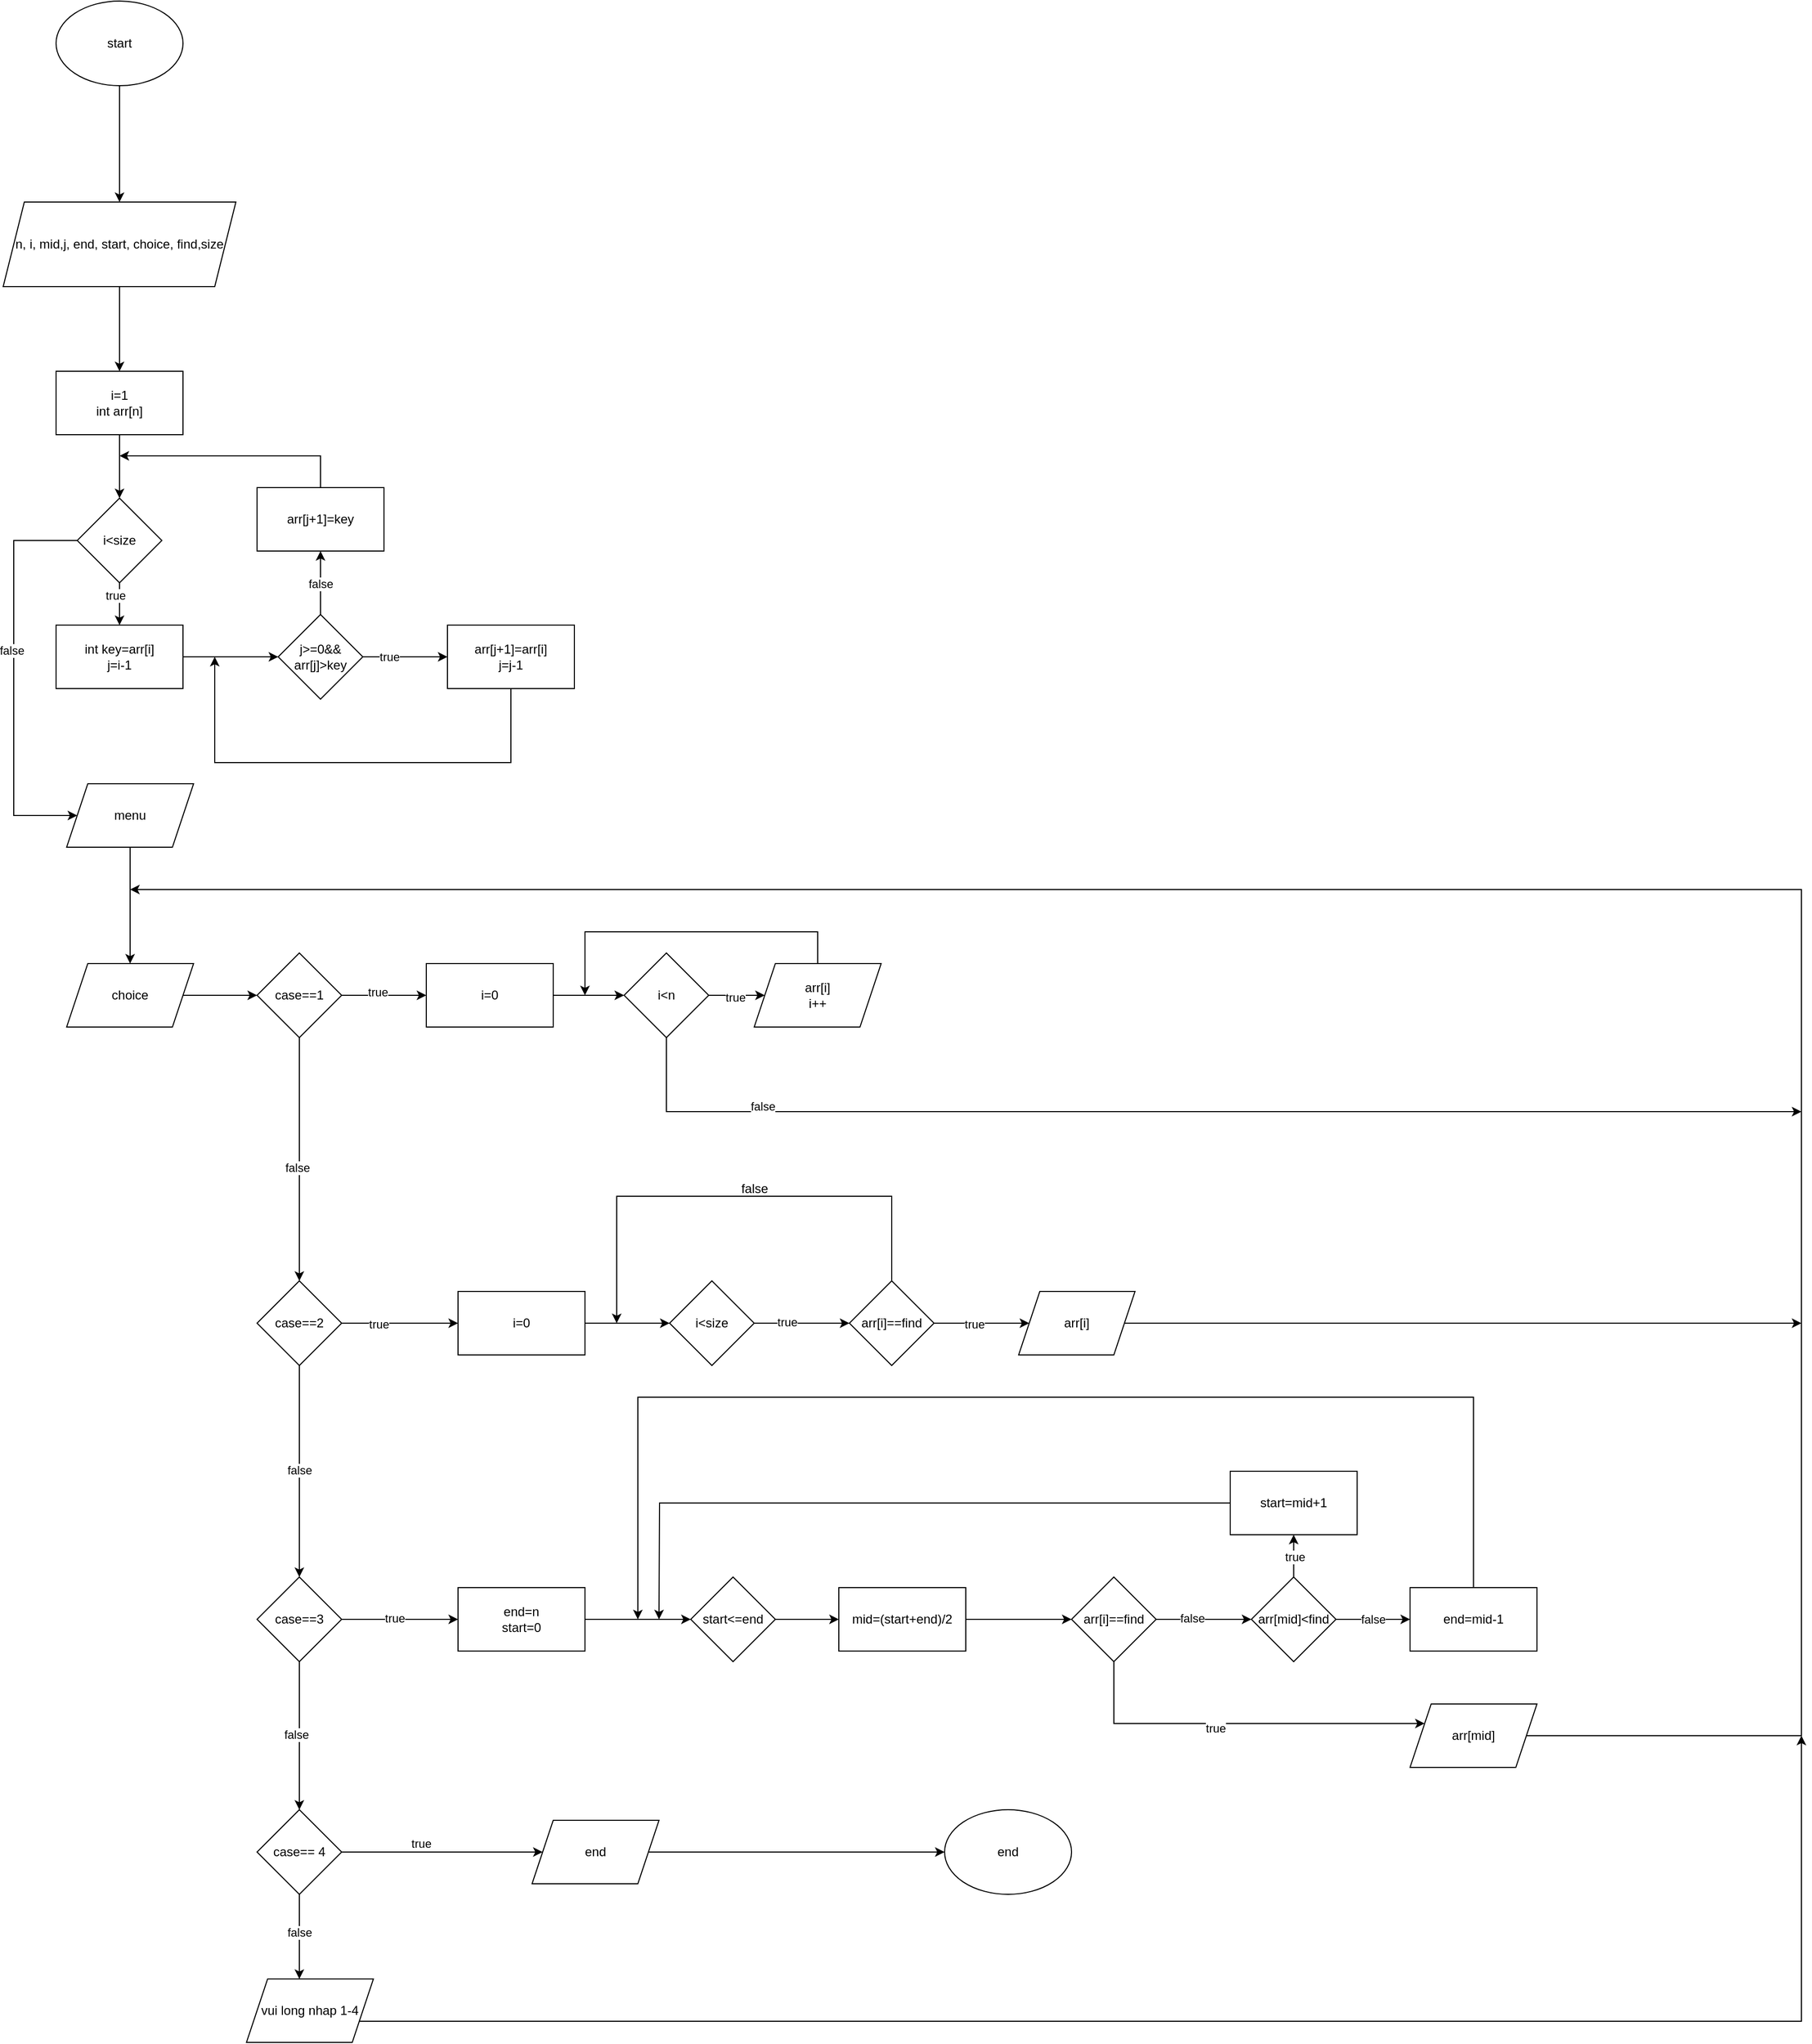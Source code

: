 <mxfile version="22.1.3" type="device">
  <diagram id="C5RBs43oDa-KdzZeNtuy" name="Page-1">
    <mxGraphModel dx="1120" dy="478" grid="1" gridSize="10" guides="1" tooltips="1" connect="1" arrows="1" fold="1" page="1" pageScale="1" pageWidth="827" pageHeight="1169" math="0" shadow="0">
      <root>
        <mxCell id="WIyWlLk6GJQsqaUBKTNV-0" />
        <mxCell id="WIyWlLk6GJQsqaUBKTNV-1" parent="WIyWlLk6GJQsqaUBKTNV-0" />
        <mxCell id="iAqxfxi3NoKlkfuJciBD-0" style="edgeStyle=orthogonalEdgeStyle;rounded=0;orthogonalLoop=1;jettySize=auto;html=1;" edge="1" parent="WIyWlLk6GJQsqaUBKTNV-1" source="iAqxfxi3NoKlkfuJciBD-1" target="iAqxfxi3NoKlkfuJciBD-3">
          <mxGeometry relative="1" as="geometry" />
        </mxCell>
        <mxCell id="iAqxfxi3NoKlkfuJciBD-1" value="start" style="ellipse;whiteSpace=wrap;html=1;" vertex="1" parent="WIyWlLk6GJQsqaUBKTNV-1">
          <mxGeometry x="290" y="170" width="120" height="80" as="geometry" />
        </mxCell>
        <mxCell id="iAqxfxi3NoKlkfuJciBD-2" style="edgeStyle=orthogonalEdgeStyle;rounded=0;orthogonalLoop=1;jettySize=auto;html=1;entryX=0.5;entryY=0;entryDx=0;entryDy=0;" edge="1" parent="WIyWlLk6GJQsqaUBKTNV-1" source="iAqxfxi3NoKlkfuJciBD-3" target="iAqxfxi3NoKlkfuJciBD-5">
          <mxGeometry relative="1" as="geometry" />
        </mxCell>
        <mxCell id="iAqxfxi3NoKlkfuJciBD-3" value="n, i, mid,j, end, start, choice, find,size" style="shape=parallelogram;perimeter=parallelogramPerimeter;whiteSpace=wrap;html=1;fixedSize=1;" vertex="1" parent="WIyWlLk6GJQsqaUBKTNV-1">
          <mxGeometry x="240" y="360" width="220" height="80" as="geometry" />
        </mxCell>
        <mxCell id="iAqxfxi3NoKlkfuJciBD-4" value="" style="edgeStyle=orthogonalEdgeStyle;rounded=0;orthogonalLoop=1;jettySize=auto;html=1;" edge="1" parent="WIyWlLk6GJQsqaUBKTNV-1" source="iAqxfxi3NoKlkfuJciBD-5" target="iAqxfxi3NoKlkfuJciBD-8">
          <mxGeometry relative="1" as="geometry" />
        </mxCell>
        <mxCell id="iAqxfxi3NoKlkfuJciBD-5" value="i=1&lt;br&gt;int arr[n]" style="rounded=0;whiteSpace=wrap;html=1;" vertex="1" parent="WIyWlLk6GJQsqaUBKTNV-1">
          <mxGeometry x="290" y="520" width="120" height="60" as="geometry" />
        </mxCell>
        <mxCell id="iAqxfxi3NoKlkfuJciBD-6" value="" style="edgeStyle=orthogonalEdgeStyle;rounded=0;orthogonalLoop=1;jettySize=auto;html=1;" edge="1" parent="WIyWlLk6GJQsqaUBKTNV-1" source="iAqxfxi3NoKlkfuJciBD-8" target="iAqxfxi3NoKlkfuJciBD-10">
          <mxGeometry relative="1" as="geometry" />
        </mxCell>
        <mxCell id="iAqxfxi3NoKlkfuJciBD-7" value="true" style="edgeLabel;html=1;align=center;verticalAlign=middle;resizable=0;points=[];" vertex="1" connectable="0" parent="iAqxfxi3NoKlkfuJciBD-6">
          <mxGeometry x="-0.425" y="-4" relative="1" as="geometry">
            <mxPoint as="offset" />
          </mxGeometry>
        </mxCell>
        <mxCell id="iAqxfxi3NoKlkfuJciBD-8" value="i&amp;lt;size" style="rhombus;whiteSpace=wrap;html=1;" vertex="1" parent="WIyWlLk6GJQsqaUBKTNV-1">
          <mxGeometry x="310" y="640" width="80" height="80" as="geometry" />
        </mxCell>
        <mxCell id="iAqxfxi3NoKlkfuJciBD-9" value="" style="edgeStyle=orthogonalEdgeStyle;rounded=0;orthogonalLoop=1;jettySize=auto;html=1;" edge="1" parent="WIyWlLk6GJQsqaUBKTNV-1" source="iAqxfxi3NoKlkfuJciBD-10" target="iAqxfxi3NoKlkfuJciBD-15">
          <mxGeometry relative="1" as="geometry" />
        </mxCell>
        <mxCell id="iAqxfxi3NoKlkfuJciBD-10" value="int key=arr[i]&lt;br&gt;j=i-1" style="rounded=0;whiteSpace=wrap;html=1;" vertex="1" parent="WIyWlLk6GJQsqaUBKTNV-1">
          <mxGeometry x="290" y="760" width="120" height="60" as="geometry" />
        </mxCell>
        <mxCell id="iAqxfxi3NoKlkfuJciBD-11" value="" style="edgeStyle=orthogonalEdgeStyle;rounded=0;orthogonalLoop=1;jettySize=auto;html=1;" edge="1" parent="WIyWlLk6GJQsqaUBKTNV-1" source="iAqxfxi3NoKlkfuJciBD-15" target="iAqxfxi3NoKlkfuJciBD-17">
          <mxGeometry relative="1" as="geometry" />
        </mxCell>
        <mxCell id="iAqxfxi3NoKlkfuJciBD-12" value="true" style="edgeLabel;html=1;align=center;verticalAlign=middle;resizable=0;points=[];" vertex="1" connectable="0" parent="iAqxfxi3NoKlkfuJciBD-11">
          <mxGeometry x="-0.375" y="1" relative="1" as="geometry">
            <mxPoint y="1" as="offset" />
          </mxGeometry>
        </mxCell>
        <mxCell id="iAqxfxi3NoKlkfuJciBD-13" value="" style="edgeStyle=orthogonalEdgeStyle;rounded=0;orthogonalLoop=1;jettySize=auto;html=1;" edge="1" parent="WIyWlLk6GJQsqaUBKTNV-1" source="iAqxfxi3NoKlkfuJciBD-15" target="iAqxfxi3NoKlkfuJciBD-19">
          <mxGeometry relative="1" as="geometry" />
        </mxCell>
        <mxCell id="iAqxfxi3NoKlkfuJciBD-14" value="false" style="edgeLabel;html=1;align=center;verticalAlign=middle;resizable=0;points=[];" vertex="1" connectable="0" parent="iAqxfxi3NoKlkfuJciBD-13">
          <mxGeometry x="0.017" relative="1" as="geometry">
            <mxPoint y="1" as="offset" />
          </mxGeometry>
        </mxCell>
        <mxCell id="iAqxfxi3NoKlkfuJciBD-15" value="j&amp;gt;=0&amp;amp;&amp;amp;&lt;br&gt;arr[j]&amp;gt;key" style="rhombus;whiteSpace=wrap;html=1;" vertex="1" parent="WIyWlLk6GJQsqaUBKTNV-1">
          <mxGeometry x="500" y="750" width="80" height="80" as="geometry" />
        </mxCell>
        <mxCell id="iAqxfxi3NoKlkfuJciBD-16" style="edgeStyle=orthogonalEdgeStyle;rounded=0;orthogonalLoop=1;jettySize=auto;html=1;" edge="1" parent="WIyWlLk6GJQsqaUBKTNV-1" source="iAqxfxi3NoKlkfuJciBD-17">
          <mxGeometry relative="1" as="geometry">
            <mxPoint x="440" y="790" as="targetPoint" />
            <Array as="points">
              <mxPoint x="720" y="890" />
              <mxPoint x="440" y="890" />
            </Array>
          </mxGeometry>
        </mxCell>
        <mxCell id="iAqxfxi3NoKlkfuJciBD-17" value="arr[j+1]=arr[i]&lt;br&gt;j=j-1" style="rounded=0;whiteSpace=wrap;html=1;" vertex="1" parent="WIyWlLk6GJQsqaUBKTNV-1">
          <mxGeometry x="660" y="760" width="120" height="60" as="geometry" />
        </mxCell>
        <mxCell id="iAqxfxi3NoKlkfuJciBD-18" style="edgeStyle=orthogonalEdgeStyle;rounded=0;orthogonalLoop=1;jettySize=auto;html=1;" edge="1" parent="WIyWlLk6GJQsqaUBKTNV-1" source="iAqxfxi3NoKlkfuJciBD-19">
          <mxGeometry relative="1" as="geometry">
            <mxPoint x="350" y="600" as="targetPoint" />
            <Array as="points">
              <mxPoint x="540" y="600" />
            </Array>
          </mxGeometry>
        </mxCell>
        <mxCell id="iAqxfxi3NoKlkfuJciBD-19" value="arr[j+1]=key" style="rounded=0;whiteSpace=wrap;html=1;" vertex="1" parent="WIyWlLk6GJQsqaUBKTNV-1">
          <mxGeometry x="480" y="630" width="120" height="60" as="geometry" />
        </mxCell>
        <mxCell id="iAqxfxi3NoKlkfuJciBD-20" value="" style="edgeStyle=orthogonalEdgeStyle;rounded=0;orthogonalLoop=1;jettySize=auto;html=1;" edge="1" parent="WIyWlLk6GJQsqaUBKTNV-1" source="iAqxfxi3NoKlkfuJciBD-21" target="iAqxfxi3NoKlkfuJciBD-25">
          <mxGeometry relative="1" as="geometry" />
        </mxCell>
        <mxCell id="iAqxfxi3NoKlkfuJciBD-21" value="menu" style="rounded=0;whiteSpace=wrap;html=1;shape=parallelogram;perimeter=parallelogramPerimeter;fixedSize=1;" vertex="1" parent="WIyWlLk6GJQsqaUBKTNV-1">
          <mxGeometry x="300" y="910" width="120" height="60" as="geometry" />
        </mxCell>
        <mxCell id="iAqxfxi3NoKlkfuJciBD-22" style="edgeStyle=orthogonalEdgeStyle;rounded=0;orthogonalLoop=1;jettySize=auto;html=1;entryX=0;entryY=0.5;entryDx=0;entryDy=0;" edge="1" parent="WIyWlLk6GJQsqaUBKTNV-1" source="iAqxfxi3NoKlkfuJciBD-8" target="iAqxfxi3NoKlkfuJciBD-21">
          <mxGeometry relative="1" as="geometry">
            <Array as="points">
              <mxPoint x="250" y="680" />
              <mxPoint x="250" y="940" />
            </Array>
          </mxGeometry>
        </mxCell>
        <mxCell id="iAqxfxi3NoKlkfuJciBD-23" value="false" style="edgeLabel;html=1;align=center;verticalAlign=middle;resizable=0;points=[];" vertex="1" connectable="0" parent="iAqxfxi3NoKlkfuJciBD-22">
          <mxGeometry x="-0.137" y="-2" relative="1" as="geometry">
            <mxPoint as="offset" />
          </mxGeometry>
        </mxCell>
        <mxCell id="iAqxfxi3NoKlkfuJciBD-24" value="" style="edgeStyle=orthogonalEdgeStyle;rounded=0;orthogonalLoop=1;jettySize=auto;html=1;" edge="1" parent="WIyWlLk6GJQsqaUBKTNV-1" source="iAqxfxi3NoKlkfuJciBD-25" target="iAqxfxi3NoKlkfuJciBD-30">
          <mxGeometry relative="1" as="geometry" />
        </mxCell>
        <mxCell id="iAqxfxi3NoKlkfuJciBD-25" value="choice" style="shape=parallelogram;perimeter=parallelogramPerimeter;whiteSpace=wrap;html=1;fixedSize=1;" vertex="1" parent="WIyWlLk6GJQsqaUBKTNV-1">
          <mxGeometry x="300" y="1080" width="120" height="60" as="geometry" />
        </mxCell>
        <mxCell id="iAqxfxi3NoKlkfuJciBD-26" value="" style="edgeStyle=orthogonalEdgeStyle;rounded=0;orthogonalLoop=1;jettySize=auto;html=1;" edge="1" parent="WIyWlLk6GJQsqaUBKTNV-1" source="iAqxfxi3NoKlkfuJciBD-30" target="iAqxfxi3NoKlkfuJciBD-35">
          <mxGeometry relative="1" as="geometry" />
        </mxCell>
        <mxCell id="iAqxfxi3NoKlkfuJciBD-27" value="false" style="edgeLabel;html=1;align=center;verticalAlign=middle;resizable=0;points=[];" vertex="1" connectable="0" parent="iAqxfxi3NoKlkfuJciBD-26">
          <mxGeometry x="0.067" y="-2" relative="1" as="geometry">
            <mxPoint as="offset" />
          </mxGeometry>
        </mxCell>
        <mxCell id="iAqxfxi3NoKlkfuJciBD-28" value="" style="edgeStyle=orthogonalEdgeStyle;rounded=0;orthogonalLoop=1;jettySize=auto;html=1;entryX=0;entryY=0.5;entryDx=0;entryDy=0;" edge="1" parent="WIyWlLk6GJQsqaUBKTNV-1" source="iAqxfxi3NoKlkfuJciBD-30" target="iAqxfxi3NoKlkfuJciBD-37">
          <mxGeometry relative="1" as="geometry">
            <mxPoint x="640" y="1110" as="targetPoint" />
          </mxGeometry>
        </mxCell>
        <mxCell id="iAqxfxi3NoKlkfuJciBD-29" value="true" style="edgeLabel;html=1;align=center;verticalAlign=middle;resizable=0;points=[];" vertex="1" connectable="0" parent="iAqxfxi3NoKlkfuJciBD-28">
          <mxGeometry x="-0.15" y="3" relative="1" as="geometry">
            <mxPoint as="offset" />
          </mxGeometry>
        </mxCell>
        <mxCell id="iAqxfxi3NoKlkfuJciBD-30" value="case==1" style="rhombus;whiteSpace=wrap;html=1;" vertex="1" parent="WIyWlLk6GJQsqaUBKTNV-1">
          <mxGeometry x="480" y="1070" width="80" height="80" as="geometry" />
        </mxCell>
        <mxCell id="iAqxfxi3NoKlkfuJciBD-31" value="" style="edgeStyle=orthogonalEdgeStyle;rounded=0;orthogonalLoop=1;jettySize=auto;html=1;" edge="1" parent="WIyWlLk6GJQsqaUBKTNV-1" source="iAqxfxi3NoKlkfuJciBD-35" target="iAqxfxi3NoKlkfuJciBD-46">
          <mxGeometry relative="1" as="geometry" />
        </mxCell>
        <mxCell id="iAqxfxi3NoKlkfuJciBD-32" value="true" style="edgeLabel;html=1;align=center;verticalAlign=middle;resizable=0;points=[];" vertex="1" connectable="0" parent="iAqxfxi3NoKlkfuJciBD-31">
          <mxGeometry x="-0.375" y="-1" relative="1" as="geometry">
            <mxPoint as="offset" />
          </mxGeometry>
        </mxCell>
        <mxCell id="iAqxfxi3NoKlkfuJciBD-33" style="edgeStyle=orthogonalEdgeStyle;rounded=0;orthogonalLoop=1;jettySize=auto;html=1;" edge="1" parent="WIyWlLk6GJQsqaUBKTNV-1" source="iAqxfxi3NoKlkfuJciBD-35" target="iAqxfxi3NoKlkfuJciBD-60">
          <mxGeometry relative="1" as="geometry" />
        </mxCell>
        <mxCell id="iAqxfxi3NoKlkfuJciBD-34" value="false" style="edgeLabel;html=1;align=center;verticalAlign=middle;resizable=0;points=[];" vertex="1" connectable="0" parent="iAqxfxi3NoKlkfuJciBD-33">
          <mxGeometry x="-0.005" relative="1" as="geometry">
            <mxPoint y="-1" as="offset" />
          </mxGeometry>
        </mxCell>
        <mxCell id="iAqxfxi3NoKlkfuJciBD-35" value="case==2" style="rhombus;whiteSpace=wrap;html=1;" vertex="1" parent="WIyWlLk6GJQsqaUBKTNV-1">
          <mxGeometry x="480" y="1380" width="80" height="80" as="geometry" />
        </mxCell>
        <mxCell id="iAqxfxi3NoKlkfuJciBD-36" value="" style="edgeStyle=orthogonalEdgeStyle;rounded=0;orthogonalLoop=1;jettySize=auto;html=1;" edge="1" parent="WIyWlLk6GJQsqaUBKTNV-1" source="iAqxfxi3NoKlkfuJciBD-37" target="iAqxfxi3NoKlkfuJciBD-43">
          <mxGeometry relative="1" as="geometry" />
        </mxCell>
        <mxCell id="iAqxfxi3NoKlkfuJciBD-37" value="i=0" style="rounded=0;whiteSpace=wrap;html=1;" vertex="1" parent="WIyWlLk6GJQsqaUBKTNV-1">
          <mxGeometry x="640" y="1080" width="120" height="60" as="geometry" />
        </mxCell>
        <mxCell id="iAqxfxi3NoKlkfuJciBD-38" value="arr[i]&lt;br&gt;i++" style="shape=parallelogram;perimeter=parallelogramPerimeter;whiteSpace=wrap;html=1;fixedSize=1;" vertex="1" parent="WIyWlLk6GJQsqaUBKTNV-1">
          <mxGeometry x="950" y="1080" width="120" height="60" as="geometry" />
        </mxCell>
        <mxCell id="iAqxfxi3NoKlkfuJciBD-39" value="" style="edgeStyle=orthogonalEdgeStyle;rounded=0;orthogonalLoop=1;jettySize=auto;html=1;" edge="1" parent="WIyWlLk6GJQsqaUBKTNV-1" source="iAqxfxi3NoKlkfuJciBD-43" target="iAqxfxi3NoKlkfuJciBD-38">
          <mxGeometry relative="1" as="geometry" />
        </mxCell>
        <mxCell id="iAqxfxi3NoKlkfuJciBD-40" value="true" style="edgeLabel;html=1;align=center;verticalAlign=middle;resizable=0;points=[];" vertex="1" connectable="0" parent="iAqxfxi3NoKlkfuJciBD-39">
          <mxGeometry x="-0.057" y="-1" relative="1" as="geometry">
            <mxPoint y="1" as="offset" />
          </mxGeometry>
        </mxCell>
        <mxCell id="iAqxfxi3NoKlkfuJciBD-41" style="edgeStyle=orthogonalEdgeStyle;rounded=0;orthogonalLoop=1;jettySize=auto;html=1;" edge="1" parent="WIyWlLk6GJQsqaUBKTNV-1" source="iAqxfxi3NoKlkfuJciBD-43">
          <mxGeometry relative="1" as="geometry">
            <mxPoint x="1940" y="1220" as="targetPoint" />
            <Array as="points">
              <mxPoint x="867" y="1220" />
            </Array>
          </mxGeometry>
        </mxCell>
        <mxCell id="iAqxfxi3NoKlkfuJciBD-42" value="false" style="edgeLabel;html=1;align=center;verticalAlign=middle;resizable=0;points=[];" vertex="1" connectable="0" parent="iAqxfxi3NoKlkfuJciBD-41">
          <mxGeometry x="-0.72" y="5" relative="1" as="geometry">
            <mxPoint x="1" as="offset" />
          </mxGeometry>
        </mxCell>
        <mxCell id="iAqxfxi3NoKlkfuJciBD-43" value="i&amp;lt;n" style="rhombus;whiteSpace=wrap;html=1;" vertex="1" parent="WIyWlLk6GJQsqaUBKTNV-1">
          <mxGeometry x="827" y="1070" width="80" height="80" as="geometry" />
        </mxCell>
        <mxCell id="iAqxfxi3NoKlkfuJciBD-44" value="" style="endArrow=classic;html=1;rounded=0;exitX=0.5;exitY=0;exitDx=0;exitDy=0;" edge="1" parent="WIyWlLk6GJQsqaUBKTNV-1">
          <mxGeometry width="50" height="50" relative="1" as="geometry">
            <mxPoint x="1010" y="1080" as="sourcePoint" />
            <mxPoint x="790" y="1110" as="targetPoint" />
            <Array as="points">
              <mxPoint x="1010" y="1050" />
              <mxPoint x="790" y="1050" />
            </Array>
          </mxGeometry>
        </mxCell>
        <mxCell id="iAqxfxi3NoKlkfuJciBD-45" value="" style="edgeStyle=orthogonalEdgeStyle;rounded=0;orthogonalLoop=1;jettySize=auto;html=1;" edge="1" parent="WIyWlLk6GJQsqaUBKTNV-1" source="iAqxfxi3NoKlkfuJciBD-46" target="iAqxfxi3NoKlkfuJciBD-49">
          <mxGeometry relative="1" as="geometry" />
        </mxCell>
        <mxCell id="iAqxfxi3NoKlkfuJciBD-46" value="i=0" style="rounded=0;whiteSpace=wrap;html=1;" vertex="1" parent="WIyWlLk6GJQsqaUBKTNV-1">
          <mxGeometry x="670" y="1390" width="120" height="60" as="geometry" />
        </mxCell>
        <mxCell id="iAqxfxi3NoKlkfuJciBD-47" value="" style="edgeStyle=orthogonalEdgeStyle;rounded=0;orthogonalLoop=1;jettySize=auto;html=1;" edge="1" parent="WIyWlLk6GJQsqaUBKTNV-1" source="iAqxfxi3NoKlkfuJciBD-49" target="iAqxfxi3NoKlkfuJciBD-53">
          <mxGeometry relative="1" as="geometry" />
        </mxCell>
        <mxCell id="iAqxfxi3NoKlkfuJciBD-48" value="true" style="edgeLabel;html=1;align=center;verticalAlign=middle;resizable=0;points=[];" vertex="1" connectable="0" parent="iAqxfxi3NoKlkfuJciBD-47">
          <mxGeometry x="-0.311" y="2" relative="1" as="geometry">
            <mxPoint y="1" as="offset" />
          </mxGeometry>
        </mxCell>
        <mxCell id="iAqxfxi3NoKlkfuJciBD-49" value="i&amp;lt;size" style="rhombus;whiteSpace=wrap;html=1;" vertex="1" parent="WIyWlLk6GJQsqaUBKTNV-1">
          <mxGeometry x="870" y="1380" width="80" height="80" as="geometry" />
        </mxCell>
        <mxCell id="iAqxfxi3NoKlkfuJciBD-50" value="" style="edgeStyle=orthogonalEdgeStyle;rounded=0;orthogonalLoop=1;jettySize=auto;html=1;" edge="1" parent="WIyWlLk6GJQsqaUBKTNV-1" source="iAqxfxi3NoKlkfuJciBD-53" target="iAqxfxi3NoKlkfuJciBD-55">
          <mxGeometry relative="1" as="geometry" />
        </mxCell>
        <mxCell id="iAqxfxi3NoKlkfuJciBD-51" value="true" style="edgeLabel;html=1;align=center;verticalAlign=middle;resizable=0;points=[];" vertex="1" connectable="0" parent="iAqxfxi3NoKlkfuJciBD-50">
          <mxGeometry x="-0.167" relative="1" as="geometry">
            <mxPoint y="1" as="offset" />
          </mxGeometry>
        </mxCell>
        <mxCell id="iAqxfxi3NoKlkfuJciBD-52" style="edgeStyle=orthogonalEdgeStyle;rounded=0;orthogonalLoop=1;jettySize=auto;html=1;" edge="1" parent="WIyWlLk6GJQsqaUBKTNV-1" source="iAqxfxi3NoKlkfuJciBD-53">
          <mxGeometry relative="1" as="geometry">
            <mxPoint x="820" y="1420" as="targetPoint" />
            <Array as="points">
              <mxPoint x="1080" y="1300" />
              <mxPoint x="820" y="1300" />
            </Array>
          </mxGeometry>
        </mxCell>
        <mxCell id="iAqxfxi3NoKlkfuJciBD-53" value="arr[i]==find" style="rhombus;whiteSpace=wrap;html=1;" vertex="1" parent="WIyWlLk6GJQsqaUBKTNV-1">
          <mxGeometry x="1040" y="1380" width="80" height="80" as="geometry" />
        </mxCell>
        <mxCell id="iAqxfxi3NoKlkfuJciBD-54" style="edgeStyle=orthogonalEdgeStyle;rounded=0;orthogonalLoop=1;jettySize=auto;html=1;" edge="1" parent="WIyWlLk6GJQsqaUBKTNV-1" source="iAqxfxi3NoKlkfuJciBD-55">
          <mxGeometry relative="1" as="geometry">
            <mxPoint x="1940" y="1420" as="targetPoint" />
          </mxGeometry>
        </mxCell>
        <mxCell id="iAqxfxi3NoKlkfuJciBD-55" value="arr[i]" style="shape=parallelogram;perimeter=parallelogramPerimeter;whiteSpace=wrap;html=1;fixedSize=1;" vertex="1" parent="WIyWlLk6GJQsqaUBKTNV-1">
          <mxGeometry x="1200" y="1390" width="110" height="60" as="geometry" />
        </mxCell>
        <mxCell id="iAqxfxi3NoKlkfuJciBD-56" value="" style="edgeStyle=orthogonalEdgeStyle;rounded=0;orthogonalLoop=1;jettySize=auto;html=1;" edge="1" parent="WIyWlLk6GJQsqaUBKTNV-1" source="iAqxfxi3NoKlkfuJciBD-60" target="iAqxfxi3NoKlkfuJciBD-62">
          <mxGeometry relative="1" as="geometry" />
        </mxCell>
        <mxCell id="iAqxfxi3NoKlkfuJciBD-57" value="true" style="edgeLabel;html=1;align=center;verticalAlign=middle;resizable=0;points=[];" vertex="1" connectable="0" parent="iAqxfxi3NoKlkfuJciBD-56">
          <mxGeometry x="-0.091" relative="1" as="geometry">
            <mxPoint y="-1" as="offset" />
          </mxGeometry>
        </mxCell>
        <mxCell id="iAqxfxi3NoKlkfuJciBD-58" value="" style="edgeStyle=orthogonalEdgeStyle;rounded=0;orthogonalLoop=1;jettySize=auto;html=1;" edge="1" parent="WIyWlLk6GJQsqaUBKTNV-1" source="iAqxfxi3NoKlkfuJciBD-60" target="iAqxfxi3NoKlkfuJciBD-87">
          <mxGeometry relative="1" as="geometry" />
        </mxCell>
        <mxCell id="iAqxfxi3NoKlkfuJciBD-59" value="false" style="edgeLabel;html=1;align=center;verticalAlign=middle;resizable=0;points=[];" vertex="1" connectable="0" parent="iAqxfxi3NoKlkfuJciBD-58">
          <mxGeometry x="-0.007" y="-2" relative="1" as="geometry">
            <mxPoint x="-1" y="-1" as="offset" />
          </mxGeometry>
        </mxCell>
        <mxCell id="iAqxfxi3NoKlkfuJciBD-60" value="case==3" style="rhombus;whiteSpace=wrap;html=1;" vertex="1" parent="WIyWlLk6GJQsqaUBKTNV-1">
          <mxGeometry x="480" y="1660" width="80" height="80" as="geometry" />
        </mxCell>
        <mxCell id="iAqxfxi3NoKlkfuJciBD-61" style="edgeStyle=orthogonalEdgeStyle;rounded=0;orthogonalLoop=1;jettySize=auto;html=1;" edge="1" parent="WIyWlLk6GJQsqaUBKTNV-1" source="iAqxfxi3NoKlkfuJciBD-62" target="iAqxfxi3NoKlkfuJciBD-64">
          <mxGeometry relative="1" as="geometry">
            <mxPoint x="940" y="1700" as="targetPoint" />
          </mxGeometry>
        </mxCell>
        <mxCell id="iAqxfxi3NoKlkfuJciBD-62" value="end=n&lt;br&gt;start=0" style="rounded=0;whiteSpace=wrap;html=1;" vertex="1" parent="WIyWlLk6GJQsqaUBKTNV-1">
          <mxGeometry x="670" y="1670" width="120" height="60" as="geometry" />
        </mxCell>
        <mxCell id="iAqxfxi3NoKlkfuJciBD-63" value="" style="edgeStyle=orthogonalEdgeStyle;rounded=0;orthogonalLoop=1;jettySize=auto;html=1;" edge="1" parent="WIyWlLk6GJQsqaUBKTNV-1" source="iAqxfxi3NoKlkfuJciBD-64" target="iAqxfxi3NoKlkfuJciBD-66">
          <mxGeometry relative="1" as="geometry" />
        </mxCell>
        <mxCell id="iAqxfxi3NoKlkfuJciBD-64" value="start&amp;lt;=end" style="rhombus;whiteSpace=wrap;html=1;" vertex="1" parent="WIyWlLk6GJQsqaUBKTNV-1">
          <mxGeometry x="890" y="1660" width="80" height="80" as="geometry" />
        </mxCell>
        <mxCell id="iAqxfxi3NoKlkfuJciBD-65" value="" style="edgeStyle=orthogonalEdgeStyle;rounded=0;orthogonalLoop=1;jettySize=auto;html=1;" edge="1" parent="WIyWlLk6GJQsqaUBKTNV-1" source="iAqxfxi3NoKlkfuJciBD-66" target="iAqxfxi3NoKlkfuJciBD-71">
          <mxGeometry relative="1" as="geometry" />
        </mxCell>
        <mxCell id="iAqxfxi3NoKlkfuJciBD-66" value="mid=(start+end)/2" style="rounded=0;whiteSpace=wrap;html=1;" vertex="1" parent="WIyWlLk6GJQsqaUBKTNV-1">
          <mxGeometry x="1030" y="1670" width="120" height="60" as="geometry" />
        </mxCell>
        <mxCell id="iAqxfxi3NoKlkfuJciBD-67" value="" style="edgeStyle=orthogonalEdgeStyle;rounded=0;orthogonalLoop=1;jettySize=auto;html=1;" edge="1" parent="WIyWlLk6GJQsqaUBKTNV-1" source="iAqxfxi3NoKlkfuJciBD-71" target="iAqxfxi3NoKlkfuJciBD-76">
          <mxGeometry relative="1" as="geometry" />
        </mxCell>
        <mxCell id="iAqxfxi3NoKlkfuJciBD-68" value="false" style="edgeLabel;html=1;align=center;verticalAlign=middle;resizable=0;points=[];" vertex="1" connectable="0" parent="iAqxfxi3NoKlkfuJciBD-67">
          <mxGeometry x="-0.278" y="1" relative="1" as="geometry">
            <mxPoint x="1" as="offset" />
          </mxGeometry>
        </mxCell>
        <mxCell id="iAqxfxi3NoKlkfuJciBD-69" style="edgeStyle=orthogonalEdgeStyle;rounded=0;orthogonalLoop=1;jettySize=auto;html=1;entryX=0;entryY=0.25;entryDx=0;entryDy=0;" edge="1" parent="WIyWlLk6GJQsqaUBKTNV-1">
          <mxGeometry relative="1" as="geometry">
            <mxPoint x="1290" y="1740" as="sourcePoint" />
            <mxPoint x="1583.846" y="1798.462" as="targetPoint" />
            <Array as="points">
              <mxPoint x="1290" y="1799" />
            </Array>
          </mxGeometry>
        </mxCell>
        <mxCell id="iAqxfxi3NoKlkfuJciBD-70" value="true" style="edgeLabel;html=1;align=center;verticalAlign=middle;resizable=0;points=[];" vertex="1" connectable="0" parent="iAqxfxi3NoKlkfuJciBD-69">
          <mxGeometry x="-0.126" y="-4" relative="1" as="geometry">
            <mxPoint as="offset" />
          </mxGeometry>
        </mxCell>
        <mxCell id="iAqxfxi3NoKlkfuJciBD-71" value="arr[i]==find" style="rhombus;whiteSpace=wrap;html=1;rounded=0;" vertex="1" parent="WIyWlLk6GJQsqaUBKTNV-1">
          <mxGeometry x="1250" y="1660" width="80" height="80" as="geometry" />
        </mxCell>
        <mxCell id="iAqxfxi3NoKlkfuJciBD-72" value="false" style="text;html=1;align=center;verticalAlign=middle;resizable=0;points=[];autosize=1;strokeColor=none;fillColor=none;" vertex="1" parent="WIyWlLk6GJQsqaUBKTNV-1">
          <mxGeometry x="925" y="1278" width="50" height="30" as="geometry" />
        </mxCell>
        <mxCell id="iAqxfxi3NoKlkfuJciBD-73" value="" style="edgeStyle=orthogonalEdgeStyle;rounded=0;orthogonalLoop=1;jettySize=auto;html=1;" edge="1" parent="WIyWlLk6GJQsqaUBKTNV-1" source="iAqxfxi3NoKlkfuJciBD-76" target="iAqxfxi3NoKlkfuJciBD-78">
          <mxGeometry relative="1" as="geometry" />
        </mxCell>
        <mxCell id="iAqxfxi3NoKlkfuJciBD-74" value="true" style="edgeLabel;html=1;align=center;verticalAlign=middle;resizable=0;points=[];" vertex="1" connectable="0" parent="iAqxfxi3NoKlkfuJciBD-73">
          <mxGeometry x="0.025" relative="1" as="geometry">
            <mxPoint x="1" y="1" as="offset" />
          </mxGeometry>
        </mxCell>
        <mxCell id="iAqxfxi3NoKlkfuJciBD-75" value="false" style="edgeStyle=orthogonalEdgeStyle;rounded=0;orthogonalLoop=1;jettySize=auto;html=1;" edge="1" parent="WIyWlLk6GJQsqaUBKTNV-1" source="iAqxfxi3NoKlkfuJciBD-76" target="iAqxfxi3NoKlkfuJciBD-80">
          <mxGeometry relative="1" as="geometry" />
        </mxCell>
        <mxCell id="iAqxfxi3NoKlkfuJciBD-76" value="arr[mid]&amp;lt;find" style="rhombus;whiteSpace=wrap;html=1;" vertex="1" parent="WIyWlLk6GJQsqaUBKTNV-1">
          <mxGeometry x="1420" y="1660" width="80" height="80" as="geometry" />
        </mxCell>
        <mxCell id="iAqxfxi3NoKlkfuJciBD-77" style="edgeStyle=orthogonalEdgeStyle;rounded=0;orthogonalLoop=1;jettySize=auto;html=1;" edge="1" parent="WIyWlLk6GJQsqaUBKTNV-1" source="iAqxfxi3NoKlkfuJciBD-78">
          <mxGeometry relative="1" as="geometry">
            <mxPoint x="860" y="1700" as="targetPoint" />
          </mxGeometry>
        </mxCell>
        <mxCell id="iAqxfxi3NoKlkfuJciBD-78" value="start=mid+1" style="rounded=0;whiteSpace=wrap;html=1;" vertex="1" parent="WIyWlLk6GJQsqaUBKTNV-1">
          <mxGeometry x="1400" y="1560" width="120" height="60" as="geometry" />
        </mxCell>
        <mxCell id="iAqxfxi3NoKlkfuJciBD-79" style="edgeStyle=orthogonalEdgeStyle;rounded=0;orthogonalLoop=1;jettySize=auto;html=1;" edge="1" parent="WIyWlLk6GJQsqaUBKTNV-1" source="iAqxfxi3NoKlkfuJciBD-80">
          <mxGeometry relative="1" as="geometry">
            <mxPoint x="840" y="1700" as="targetPoint" />
            <Array as="points">
              <mxPoint x="1630" y="1490" />
              <mxPoint x="840" y="1490" />
            </Array>
          </mxGeometry>
        </mxCell>
        <mxCell id="iAqxfxi3NoKlkfuJciBD-80" value="end=mid-1" style="rounded=0;whiteSpace=wrap;html=1;" vertex="1" parent="WIyWlLk6GJQsqaUBKTNV-1">
          <mxGeometry x="1570" y="1670" width="120" height="60" as="geometry" />
        </mxCell>
        <mxCell id="iAqxfxi3NoKlkfuJciBD-81" style="edgeStyle=orthogonalEdgeStyle;rounded=0;orthogonalLoop=1;jettySize=auto;html=1;exitX=1;exitY=0.5;exitDx=0;exitDy=0;" edge="1" parent="WIyWlLk6GJQsqaUBKTNV-1" source="iAqxfxi3NoKlkfuJciBD-82">
          <mxGeometry relative="1" as="geometry">
            <mxPoint x="360" y="1010" as="targetPoint" />
            <Array as="points">
              <mxPoint x="1940" y="1810" />
              <mxPoint x="1940" y="1010" />
              <mxPoint x="460" y="1010" />
            </Array>
          </mxGeometry>
        </mxCell>
        <mxCell id="iAqxfxi3NoKlkfuJciBD-82" value="arr[mid]" style="shape=parallelogram;perimeter=parallelogramPerimeter;whiteSpace=wrap;html=1;fixedSize=1;" vertex="1" parent="WIyWlLk6GJQsqaUBKTNV-1">
          <mxGeometry x="1570" y="1780" width="120" height="60" as="geometry" />
        </mxCell>
        <mxCell id="iAqxfxi3NoKlkfuJciBD-83" style="edgeStyle=orthogonalEdgeStyle;rounded=0;orthogonalLoop=1;jettySize=auto;html=1;entryX=0;entryY=0.5;entryDx=0;entryDy=0;" edge="1" parent="WIyWlLk6GJQsqaUBKTNV-1" source="iAqxfxi3NoKlkfuJciBD-87" target="iAqxfxi3NoKlkfuJciBD-89">
          <mxGeometry relative="1" as="geometry" />
        </mxCell>
        <mxCell id="iAqxfxi3NoKlkfuJciBD-84" value="true" style="edgeLabel;html=1;align=center;verticalAlign=middle;resizable=0;points=[];" vertex="1" connectable="0" parent="iAqxfxi3NoKlkfuJciBD-83">
          <mxGeometry x="-0.21" y="8" relative="1" as="geometry">
            <mxPoint as="offset" />
          </mxGeometry>
        </mxCell>
        <mxCell id="iAqxfxi3NoKlkfuJciBD-85" value="" style="edgeStyle=orthogonalEdgeStyle;rounded=0;orthogonalLoop=1;jettySize=auto;html=1;" edge="1" parent="WIyWlLk6GJQsqaUBKTNV-1" source="iAqxfxi3NoKlkfuJciBD-87">
          <mxGeometry relative="1" as="geometry">
            <mxPoint x="520" y="2040" as="targetPoint" />
          </mxGeometry>
        </mxCell>
        <mxCell id="iAqxfxi3NoKlkfuJciBD-86" value="false" style="edgeLabel;html=1;align=center;verticalAlign=middle;resizable=0;points=[];" vertex="1" connectable="0" parent="iAqxfxi3NoKlkfuJciBD-85">
          <mxGeometry x="-0.075" relative="1" as="geometry">
            <mxPoint y="-1" as="offset" />
          </mxGeometry>
        </mxCell>
        <mxCell id="iAqxfxi3NoKlkfuJciBD-87" value="case== 4" style="rhombus;whiteSpace=wrap;html=1;" vertex="1" parent="WIyWlLk6GJQsqaUBKTNV-1">
          <mxGeometry x="480" y="1880" width="80" height="80" as="geometry" />
        </mxCell>
        <mxCell id="iAqxfxi3NoKlkfuJciBD-88" style="edgeStyle=orthogonalEdgeStyle;rounded=0;orthogonalLoop=1;jettySize=auto;html=1;" edge="1" parent="WIyWlLk6GJQsqaUBKTNV-1" source="iAqxfxi3NoKlkfuJciBD-89" target="iAqxfxi3NoKlkfuJciBD-90">
          <mxGeometry relative="1" as="geometry" />
        </mxCell>
        <mxCell id="iAqxfxi3NoKlkfuJciBD-89" value="end" style="shape=parallelogram;perimeter=parallelogramPerimeter;whiteSpace=wrap;html=1;fixedSize=1;" vertex="1" parent="WIyWlLk6GJQsqaUBKTNV-1">
          <mxGeometry x="740" y="1890" width="120" height="60" as="geometry" />
        </mxCell>
        <mxCell id="iAqxfxi3NoKlkfuJciBD-90" value="end" style="ellipse;whiteSpace=wrap;html=1;" vertex="1" parent="WIyWlLk6GJQsqaUBKTNV-1">
          <mxGeometry x="1130" y="1880" width="120" height="80" as="geometry" />
        </mxCell>
        <mxCell id="iAqxfxi3NoKlkfuJciBD-91" style="edgeStyle=orthogonalEdgeStyle;rounded=0;orthogonalLoop=1;jettySize=auto;html=1;" edge="1" parent="WIyWlLk6GJQsqaUBKTNV-1">
          <mxGeometry relative="1" as="geometry">
            <mxPoint x="1940" y="1810" as="targetPoint" />
            <mxPoint x="570" y="2075" as="sourcePoint" />
            <Array as="points">
              <mxPoint x="570" y="2080" />
              <mxPoint x="1940" y="2080" />
            </Array>
          </mxGeometry>
        </mxCell>
        <mxCell id="iAqxfxi3NoKlkfuJciBD-92" value="vui long nhap 1-4" style="shape=parallelogram;perimeter=parallelogramPerimeter;whiteSpace=wrap;html=1;fixedSize=1;" vertex="1" parent="WIyWlLk6GJQsqaUBKTNV-1">
          <mxGeometry x="470" y="2040" width="120" height="60" as="geometry" />
        </mxCell>
      </root>
    </mxGraphModel>
  </diagram>
</mxfile>
